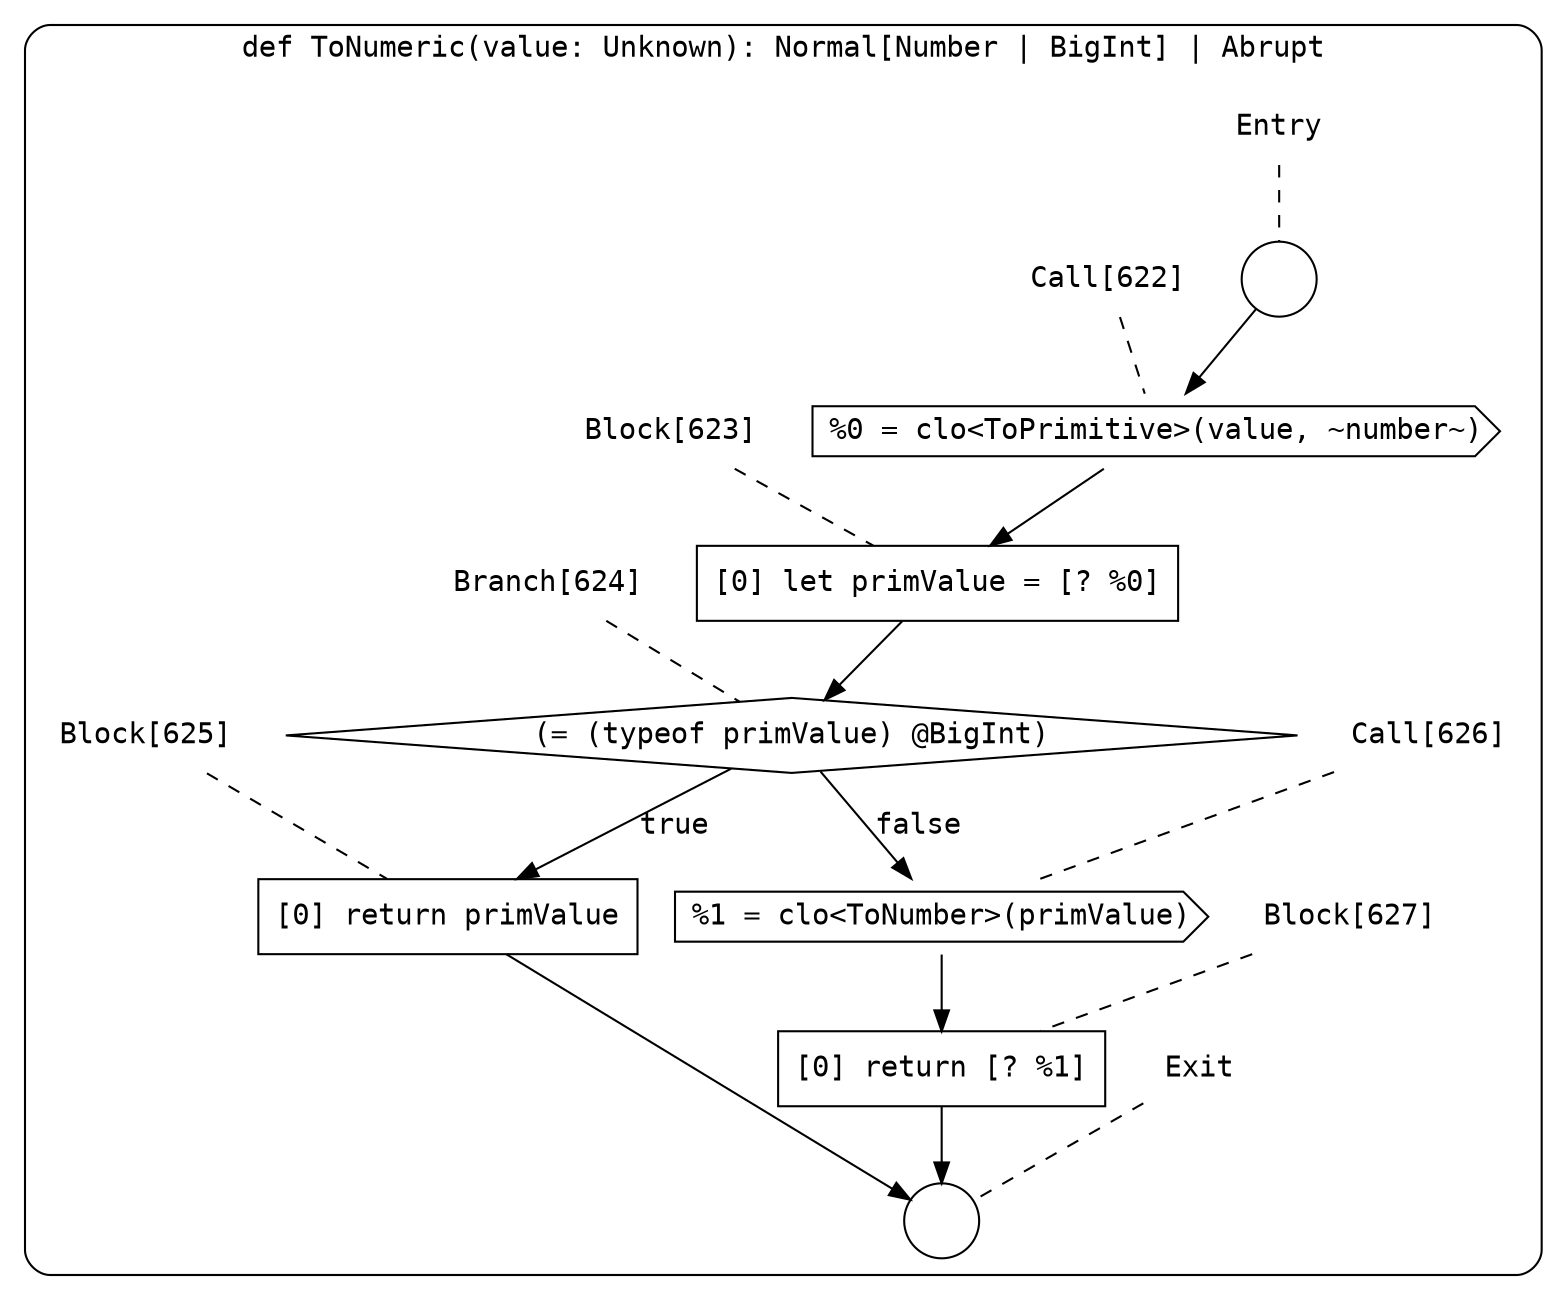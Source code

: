 digraph {
  graph [fontname = "Consolas"]
  node [fontname = "Consolas"]
  edge [fontname = "Consolas"]
  subgraph cluster78 {
    label = "def ToNumeric(value: Unknown): Normal[Number | BigInt] | Abrupt"
    style = rounded
    cluster78_entry_name [shape=none, label=<<font color="black">Entry</font>>]
    cluster78_entry_name -> cluster78_entry [arrowhead=none, color="black", style=dashed]
    cluster78_entry [shape=circle label=" " color="black" fillcolor="white" style=filled]
    cluster78_entry -> node622 [color="black"]
    cluster78_exit_name [shape=none, label=<<font color="black">Exit</font>>]
    cluster78_exit_name -> cluster78_exit [arrowhead=none, color="black", style=dashed]
    cluster78_exit [shape=circle label=" " color="black" fillcolor="white" style=filled]
    node622_name [shape=none, label=<<font color="black">Call[622]</font>>]
    node622_name -> node622 [arrowhead=none, color="black", style=dashed]
    node622 [shape=cds, label=<<font color="black">%0 = clo&lt;ToPrimitive&gt;(value, ~number~)</font>> color="black" fillcolor="white", style=filled]
    node622 -> node623 [color="black"]
    node623_name [shape=none, label=<<font color="black">Block[623]</font>>]
    node623_name -> node623 [arrowhead=none, color="black", style=dashed]
    node623 [shape=box, label=<<font color="black">[0] let primValue = [? %0]<BR ALIGN="LEFT"/></font>> color="black" fillcolor="white", style=filled]
    node623 -> node624 [color="black"]
    node624_name [shape=none, label=<<font color="black">Branch[624]</font>>]
    node624_name -> node624 [arrowhead=none, color="black", style=dashed]
    node624 [shape=diamond, label=<<font color="black">(= (typeof primValue) @BigInt)</font>> color="black" fillcolor="white", style=filled]
    node624 -> node625 [label=<<font color="black">true</font>> color="black"]
    node624 -> node626 [label=<<font color="black">false</font>> color="black"]
    node625_name [shape=none, label=<<font color="black">Block[625]</font>>]
    node625_name -> node625 [arrowhead=none, color="black", style=dashed]
    node625 [shape=box, label=<<font color="black">[0] return primValue<BR ALIGN="LEFT"/></font>> color="black" fillcolor="white", style=filled]
    node625 -> cluster78_exit [color="black"]
    node626_name [shape=none, label=<<font color="black">Call[626]</font>>]
    node626_name -> node626 [arrowhead=none, color="black", style=dashed]
    node626 [shape=cds, label=<<font color="black">%1 = clo&lt;ToNumber&gt;(primValue)</font>> color="black" fillcolor="white", style=filled]
    node626 -> node627 [color="black"]
    node627_name [shape=none, label=<<font color="black">Block[627]</font>>]
    node627_name -> node627 [arrowhead=none, color="black", style=dashed]
    node627 [shape=box, label=<<font color="black">[0] return [? %1]<BR ALIGN="LEFT"/></font>> color="black" fillcolor="white", style=filled]
    node627 -> cluster78_exit [color="black"]
  }
}